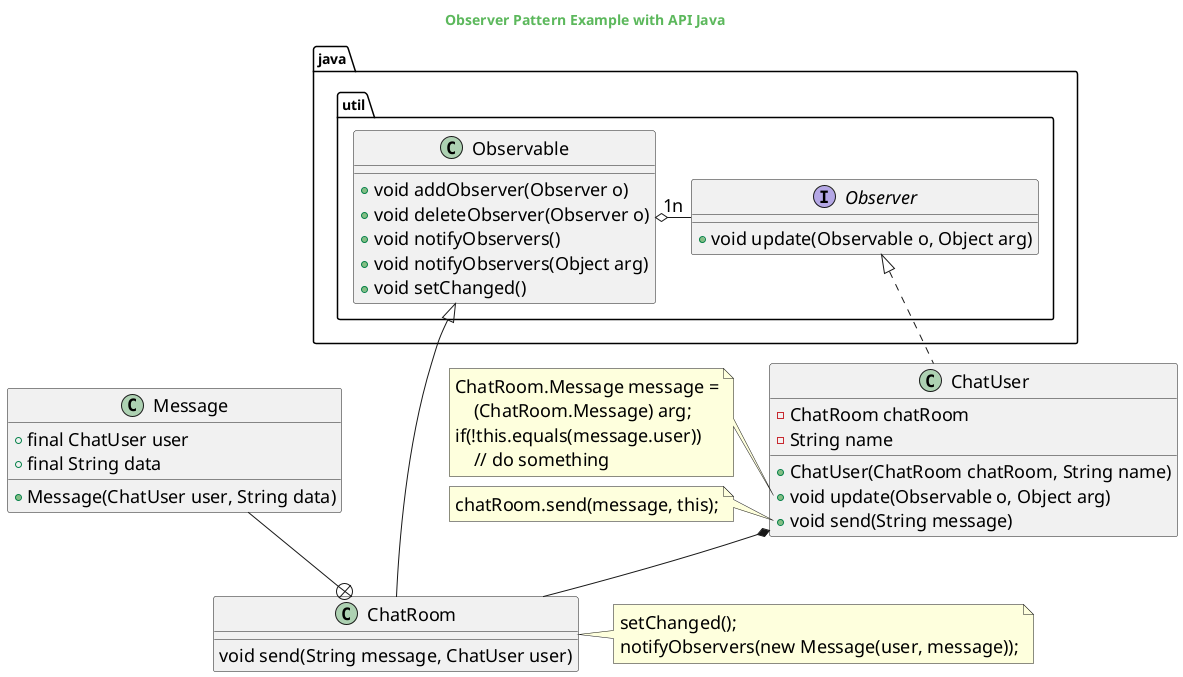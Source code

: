 @startuml

skinparam backgroundcolor transparent
skinparam classFontSize 18
skinparam noteFontSize 18
skinparam arrowFontSize 18
skinparam classAttributeFontSize 18

skinparam titleFontColor #5cb85c

Title Observer Pattern Example with API Java

interface java.util.Observer{
    + void update(Observable o, Object arg)
}

class java.util.Observable{
    + void addObserver(Observer o)
    + void deleteObserver(Observer o)
    + void notifyObservers()
    + void notifyObservers(Object arg)
    + void setChanged()
}

class ChatRoom extends java.util.Observable{
    void send(String message, ChatUser user)
}

class Message{
    + final ChatUser user
    + final String data
    + Message(ChatUser user, String data)
}

class ChatUser implements java.util.Observer{
    - ChatRoom chatRoom
    - String name
    + ChatUser(ChatRoom chatRoom, String name)
    + void update(Observable o, Object arg)
    + void send(String message)
}

java.util.Observable "1" o- "n" java.util.Observer

ChatUser *-- ChatRoom
ChatRoom +-up- Message


note left of ChatUser::update
    ChatRoom.Message message =
        (ChatRoom.Message) arg;
    if(!this.equals(message.user))
        // do something
end note

note left of ChatUser::send
    chatRoom.send(message, this);
end note

note right of ChatRoom
    setChanged();
    notifyObservers(new Message(user, message));
end note

@enduml